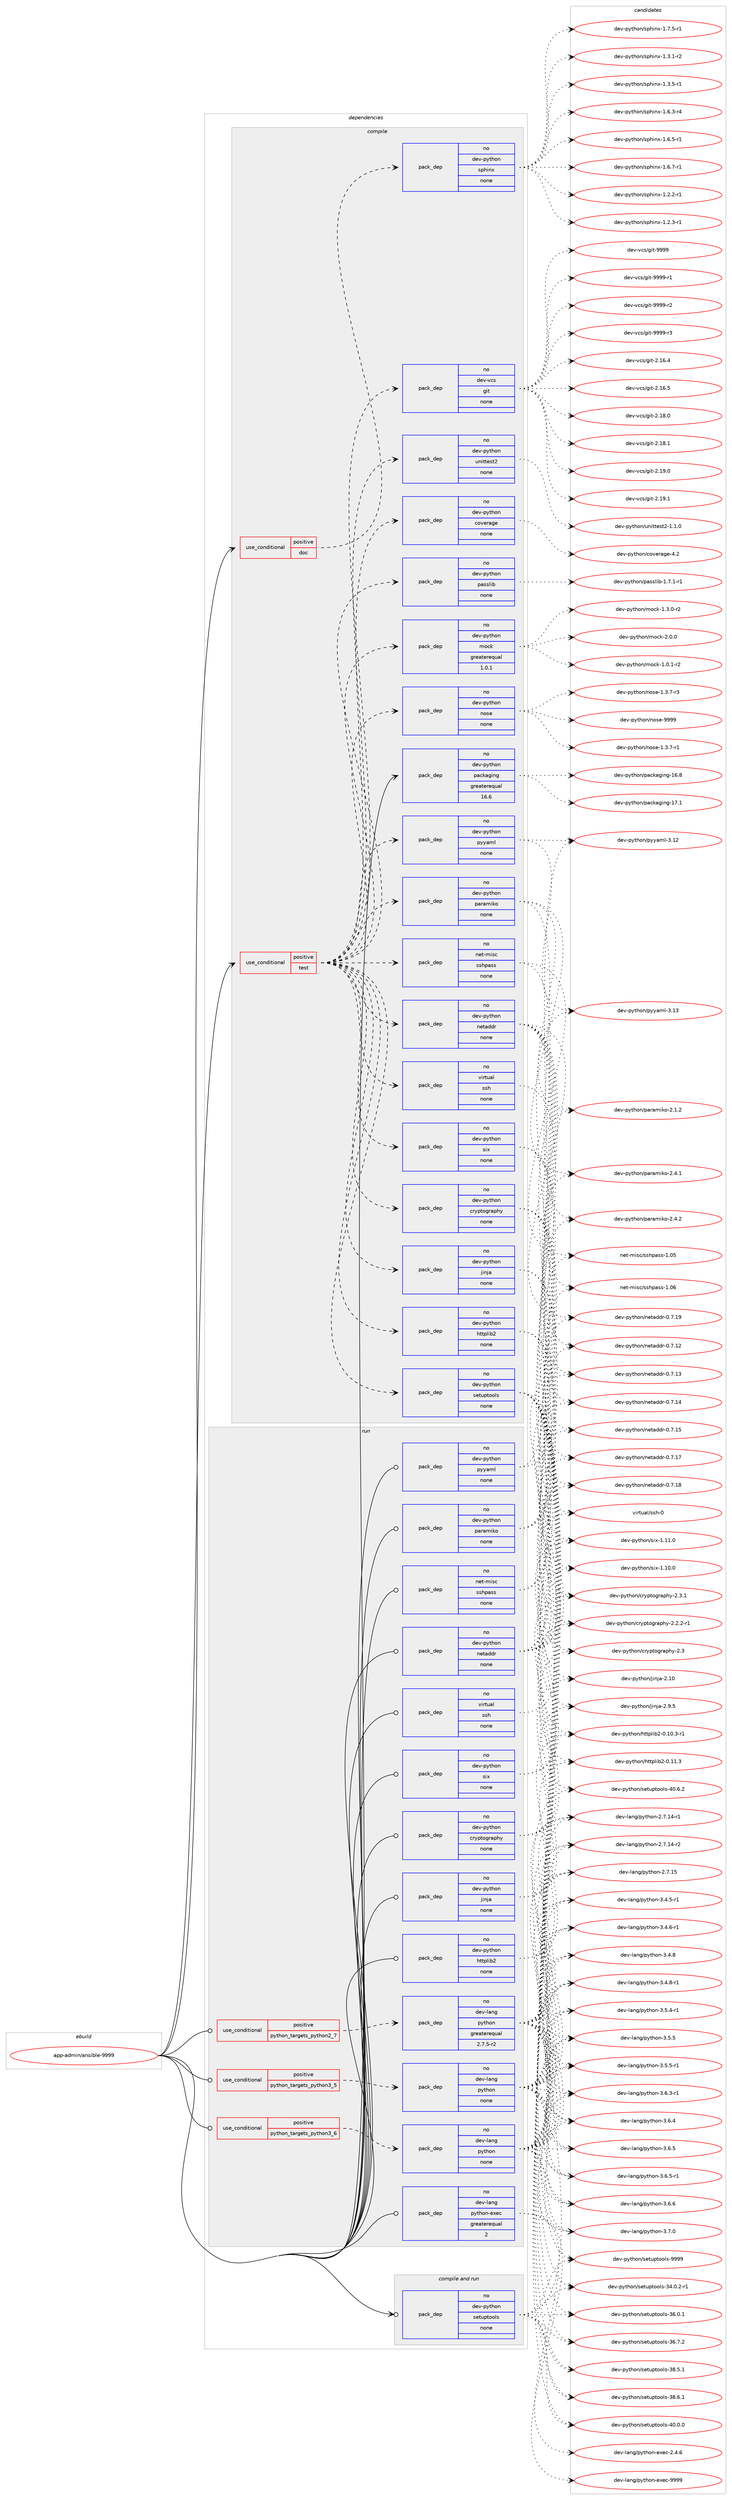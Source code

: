 digraph prolog {

# *************
# Graph options
# *************

newrank=true;
concentrate=true;
compound=true;
graph [rankdir=LR,fontname=Helvetica,fontsize=10,ranksep=1.5];#, ranksep=2.5, nodesep=0.2];
edge  [arrowhead=vee];
node  [fontname=Helvetica,fontsize=10];

# **********
# The ebuild
# **********

subgraph cluster_leftcol {
color=gray;
rank=same;
label=<<i>ebuild</i>>;
id [label="app-admin/ansible-9999", color=red, width=4, href="../app-admin/ansible-9999.svg"];
}

# ****************
# The dependencies
# ****************

subgraph cluster_midcol {
color=gray;
label=<<i>dependencies</i>>;
subgraph cluster_compile {
fillcolor="#eeeeee";
style=filled;
label=<<i>compile</i>>;
subgraph cond11 {
dependency32 [label=<<TABLE BORDER="0" CELLBORDER="1" CELLSPACING="0" CELLPADDING="4"><TR><TD ROWSPAN="3" CELLPADDING="10">use_conditional</TD></TR><TR><TD>positive</TD></TR><TR><TD>doc</TD></TR></TABLE>>, shape=none, color=red];
subgraph pack22 {
dependency33 [label=<<TABLE BORDER="0" CELLBORDER="1" CELLSPACING="0" CELLPADDING="4" WIDTH="220"><TR><TD ROWSPAN="6" CELLPADDING="30">pack_dep</TD></TR><TR><TD WIDTH="110">no</TD></TR><TR><TD>dev-python</TD></TR><TR><TD>sphinx</TD></TR><TR><TD>none</TD></TR><TR><TD></TD></TR></TABLE>>, shape=none, color=blue];
}
dependency32:e -> dependency33:w [weight=20,style="dashed",arrowhead="vee"];
}
id:e -> dependency32:w [weight=20,style="solid",arrowhead="vee"];
subgraph cond12 {
dependency34 [label=<<TABLE BORDER="0" CELLBORDER="1" CELLSPACING="0" CELLPADDING="4"><TR><TD ROWSPAN="3" CELLPADDING="10">use_conditional</TD></TR><TR><TD>positive</TD></TR><TR><TD>test</TD></TR></TABLE>>, shape=none, color=red];
subgraph pack23 {
dependency35 [label=<<TABLE BORDER="0" CELLBORDER="1" CELLSPACING="0" CELLPADDING="4" WIDTH="220"><TR><TD ROWSPAN="6" CELLPADDING="30">pack_dep</TD></TR><TR><TD WIDTH="110">no</TD></TR><TR><TD>dev-python</TD></TR><TR><TD>paramiko</TD></TR><TR><TD>none</TD></TR><TR><TD></TD></TR></TABLE>>, shape=none, color=blue];
}
dependency34:e -> dependency35:w [weight=20,style="dashed",arrowhead="vee"];
subgraph pack24 {
dependency36 [label=<<TABLE BORDER="0" CELLBORDER="1" CELLSPACING="0" CELLPADDING="4" WIDTH="220"><TR><TD ROWSPAN="6" CELLPADDING="30">pack_dep</TD></TR><TR><TD WIDTH="110">no</TD></TR><TR><TD>dev-python</TD></TR><TR><TD>jinja</TD></TR><TR><TD>none</TD></TR><TR><TD></TD></TR></TABLE>>, shape=none, color=blue];
}
dependency34:e -> dependency36:w [weight=20,style="dashed",arrowhead="vee"];
subgraph pack25 {
dependency37 [label=<<TABLE BORDER="0" CELLBORDER="1" CELLSPACING="0" CELLPADDING="4" WIDTH="220"><TR><TD ROWSPAN="6" CELLPADDING="30">pack_dep</TD></TR><TR><TD WIDTH="110">no</TD></TR><TR><TD>dev-python</TD></TR><TR><TD>pyyaml</TD></TR><TR><TD>none</TD></TR><TR><TD></TD></TR></TABLE>>, shape=none, color=blue];
}
dependency34:e -> dependency37:w [weight=20,style="dashed",arrowhead="vee"];
subgraph pack26 {
dependency38 [label=<<TABLE BORDER="0" CELLBORDER="1" CELLSPACING="0" CELLPADDING="4" WIDTH="220"><TR><TD ROWSPAN="6" CELLPADDING="30">pack_dep</TD></TR><TR><TD WIDTH="110">no</TD></TR><TR><TD>dev-python</TD></TR><TR><TD>setuptools</TD></TR><TR><TD>none</TD></TR><TR><TD></TD></TR></TABLE>>, shape=none, color=blue];
}
dependency34:e -> dependency38:w [weight=20,style="dashed",arrowhead="vee"];
subgraph pack27 {
dependency39 [label=<<TABLE BORDER="0" CELLBORDER="1" CELLSPACING="0" CELLPADDING="4" WIDTH="220"><TR><TD ROWSPAN="6" CELLPADDING="30">pack_dep</TD></TR><TR><TD WIDTH="110">no</TD></TR><TR><TD>dev-python</TD></TR><TR><TD>cryptography</TD></TR><TR><TD>none</TD></TR><TR><TD></TD></TR></TABLE>>, shape=none, color=blue];
}
dependency34:e -> dependency39:w [weight=20,style="dashed",arrowhead="vee"];
subgraph pack28 {
dependency40 [label=<<TABLE BORDER="0" CELLBORDER="1" CELLSPACING="0" CELLPADDING="4" WIDTH="220"><TR><TD ROWSPAN="6" CELLPADDING="30">pack_dep</TD></TR><TR><TD WIDTH="110">no</TD></TR><TR><TD>dev-python</TD></TR><TR><TD>httplib2</TD></TR><TR><TD>none</TD></TR><TR><TD></TD></TR></TABLE>>, shape=none, color=blue];
}
dependency34:e -> dependency40:w [weight=20,style="dashed",arrowhead="vee"];
subgraph pack29 {
dependency41 [label=<<TABLE BORDER="0" CELLBORDER="1" CELLSPACING="0" CELLPADDING="4" WIDTH="220"><TR><TD ROWSPAN="6" CELLPADDING="30">pack_dep</TD></TR><TR><TD WIDTH="110">no</TD></TR><TR><TD>dev-python</TD></TR><TR><TD>six</TD></TR><TR><TD>none</TD></TR><TR><TD></TD></TR></TABLE>>, shape=none, color=blue];
}
dependency34:e -> dependency41:w [weight=20,style="dashed",arrowhead="vee"];
subgraph pack30 {
dependency42 [label=<<TABLE BORDER="0" CELLBORDER="1" CELLSPACING="0" CELLPADDING="4" WIDTH="220"><TR><TD ROWSPAN="6" CELLPADDING="30">pack_dep</TD></TR><TR><TD WIDTH="110">no</TD></TR><TR><TD>dev-python</TD></TR><TR><TD>netaddr</TD></TR><TR><TD>none</TD></TR><TR><TD></TD></TR></TABLE>>, shape=none, color=blue];
}
dependency34:e -> dependency42:w [weight=20,style="dashed",arrowhead="vee"];
subgraph pack31 {
dependency43 [label=<<TABLE BORDER="0" CELLBORDER="1" CELLSPACING="0" CELLPADDING="4" WIDTH="220"><TR><TD ROWSPAN="6" CELLPADDING="30">pack_dep</TD></TR><TR><TD WIDTH="110">no</TD></TR><TR><TD>net-misc</TD></TR><TR><TD>sshpass</TD></TR><TR><TD>none</TD></TR><TR><TD></TD></TR></TABLE>>, shape=none, color=blue];
}
dependency34:e -> dependency43:w [weight=20,style="dashed",arrowhead="vee"];
subgraph pack32 {
dependency44 [label=<<TABLE BORDER="0" CELLBORDER="1" CELLSPACING="0" CELLPADDING="4" WIDTH="220"><TR><TD ROWSPAN="6" CELLPADDING="30">pack_dep</TD></TR><TR><TD WIDTH="110">no</TD></TR><TR><TD>virtual</TD></TR><TR><TD>ssh</TD></TR><TR><TD>none</TD></TR><TR><TD></TD></TR></TABLE>>, shape=none, color=blue];
}
dependency34:e -> dependency44:w [weight=20,style="dashed",arrowhead="vee"];
subgraph pack33 {
dependency45 [label=<<TABLE BORDER="0" CELLBORDER="1" CELLSPACING="0" CELLPADDING="4" WIDTH="220"><TR><TD ROWSPAN="6" CELLPADDING="30">pack_dep</TD></TR><TR><TD WIDTH="110">no</TD></TR><TR><TD>dev-python</TD></TR><TR><TD>nose</TD></TR><TR><TD>none</TD></TR><TR><TD></TD></TR></TABLE>>, shape=none, color=blue];
}
dependency34:e -> dependency45:w [weight=20,style="dashed",arrowhead="vee"];
subgraph pack34 {
dependency46 [label=<<TABLE BORDER="0" CELLBORDER="1" CELLSPACING="0" CELLPADDING="4" WIDTH="220"><TR><TD ROWSPAN="6" CELLPADDING="30">pack_dep</TD></TR><TR><TD WIDTH="110">no</TD></TR><TR><TD>dev-python</TD></TR><TR><TD>mock</TD></TR><TR><TD>greaterequal</TD></TR><TR><TD>1.0.1</TD></TR></TABLE>>, shape=none, color=blue];
}
dependency34:e -> dependency46:w [weight=20,style="dashed",arrowhead="vee"];
subgraph pack35 {
dependency47 [label=<<TABLE BORDER="0" CELLBORDER="1" CELLSPACING="0" CELLPADDING="4" WIDTH="220"><TR><TD ROWSPAN="6" CELLPADDING="30">pack_dep</TD></TR><TR><TD WIDTH="110">no</TD></TR><TR><TD>dev-python</TD></TR><TR><TD>passlib</TD></TR><TR><TD>none</TD></TR><TR><TD></TD></TR></TABLE>>, shape=none, color=blue];
}
dependency34:e -> dependency47:w [weight=20,style="dashed",arrowhead="vee"];
subgraph pack36 {
dependency48 [label=<<TABLE BORDER="0" CELLBORDER="1" CELLSPACING="0" CELLPADDING="4" WIDTH="220"><TR><TD ROWSPAN="6" CELLPADDING="30">pack_dep</TD></TR><TR><TD WIDTH="110">no</TD></TR><TR><TD>dev-python</TD></TR><TR><TD>coverage</TD></TR><TR><TD>none</TD></TR><TR><TD></TD></TR></TABLE>>, shape=none, color=blue];
}
dependency34:e -> dependency48:w [weight=20,style="dashed",arrowhead="vee"];
subgraph pack37 {
dependency49 [label=<<TABLE BORDER="0" CELLBORDER="1" CELLSPACING="0" CELLPADDING="4" WIDTH="220"><TR><TD ROWSPAN="6" CELLPADDING="30">pack_dep</TD></TR><TR><TD WIDTH="110">no</TD></TR><TR><TD>dev-python</TD></TR><TR><TD>unittest2</TD></TR><TR><TD>none</TD></TR><TR><TD></TD></TR></TABLE>>, shape=none, color=blue];
}
dependency34:e -> dependency49:w [weight=20,style="dashed",arrowhead="vee"];
subgraph pack38 {
dependency50 [label=<<TABLE BORDER="0" CELLBORDER="1" CELLSPACING="0" CELLPADDING="4" WIDTH="220"><TR><TD ROWSPAN="6" CELLPADDING="30">pack_dep</TD></TR><TR><TD WIDTH="110">no</TD></TR><TR><TD>dev-vcs</TD></TR><TR><TD>git</TD></TR><TR><TD>none</TD></TR><TR><TD></TD></TR></TABLE>>, shape=none, color=blue];
}
dependency34:e -> dependency50:w [weight=20,style="dashed",arrowhead="vee"];
}
id:e -> dependency34:w [weight=20,style="solid",arrowhead="vee"];
subgraph pack39 {
dependency51 [label=<<TABLE BORDER="0" CELLBORDER="1" CELLSPACING="0" CELLPADDING="4" WIDTH="220"><TR><TD ROWSPAN="6" CELLPADDING="30">pack_dep</TD></TR><TR><TD WIDTH="110">no</TD></TR><TR><TD>dev-python</TD></TR><TR><TD>packaging</TD></TR><TR><TD>greaterequal</TD></TR><TR><TD>16.6</TD></TR></TABLE>>, shape=none, color=blue];
}
id:e -> dependency51:w [weight=20,style="solid",arrowhead="vee"];
}
subgraph cluster_compileandrun {
fillcolor="#eeeeee";
style=filled;
label=<<i>compile and run</i>>;
subgraph pack40 {
dependency52 [label=<<TABLE BORDER="0" CELLBORDER="1" CELLSPACING="0" CELLPADDING="4" WIDTH="220"><TR><TD ROWSPAN="6" CELLPADDING="30">pack_dep</TD></TR><TR><TD WIDTH="110">no</TD></TR><TR><TD>dev-python</TD></TR><TR><TD>setuptools</TD></TR><TR><TD>none</TD></TR><TR><TD></TD></TR></TABLE>>, shape=none, color=blue];
}
id:e -> dependency52:w [weight=20,style="solid",arrowhead="odotvee"];
}
subgraph cluster_run {
fillcolor="#eeeeee";
style=filled;
label=<<i>run</i>>;
subgraph cond13 {
dependency53 [label=<<TABLE BORDER="0" CELLBORDER="1" CELLSPACING="0" CELLPADDING="4"><TR><TD ROWSPAN="3" CELLPADDING="10">use_conditional</TD></TR><TR><TD>positive</TD></TR><TR><TD>python_targets_python2_7</TD></TR></TABLE>>, shape=none, color=red];
subgraph pack41 {
dependency54 [label=<<TABLE BORDER="0" CELLBORDER="1" CELLSPACING="0" CELLPADDING="4" WIDTH="220"><TR><TD ROWSPAN="6" CELLPADDING="30">pack_dep</TD></TR><TR><TD WIDTH="110">no</TD></TR><TR><TD>dev-lang</TD></TR><TR><TD>python</TD></TR><TR><TD>greaterequal</TD></TR><TR><TD>2.7.5-r2</TD></TR></TABLE>>, shape=none, color=blue];
}
dependency53:e -> dependency54:w [weight=20,style="dashed",arrowhead="vee"];
}
id:e -> dependency53:w [weight=20,style="solid",arrowhead="odot"];
subgraph cond14 {
dependency55 [label=<<TABLE BORDER="0" CELLBORDER="1" CELLSPACING="0" CELLPADDING="4"><TR><TD ROWSPAN="3" CELLPADDING="10">use_conditional</TD></TR><TR><TD>positive</TD></TR><TR><TD>python_targets_python3_5</TD></TR></TABLE>>, shape=none, color=red];
subgraph pack42 {
dependency56 [label=<<TABLE BORDER="0" CELLBORDER="1" CELLSPACING="0" CELLPADDING="4" WIDTH="220"><TR><TD ROWSPAN="6" CELLPADDING="30">pack_dep</TD></TR><TR><TD WIDTH="110">no</TD></TR><TR><TD>dev-lang</TD></TR><TR><TD>python</TD></TR><TR><TD>none</TD></TR><TR><TD></TD></TR></TABLE>>, shape=none, color=blue];
}
dependency55:e -> dependency56:w [weight=20,style="dashed",arrowhead="vee"];
}
id:e -> dependency55:w [weight=20,style="solid",arrowhead="odot"];
subgraph cond15 {
dependency57 [label=<<TABLE BORDER="0" CELLBORDER="1" CELLSPACING="0" CELLPADDING="4"><TR><TD ROWSPAN="3" CELLPADDING="10">use_conditional</TD></TR><TR><TD>positive</TD></TR><TR><TD>python_targets_python3_6</TD></TR></TABLE>>, shape=none, color=red];
subgraph pack43 {
dependency58 [label=<<TABLE BORDER="0" CELLBORDER="1" CELLSPACING="0" CELLPADDING="4" WIDTH="220"><TR><TD ROWSPAN="6" CELLPADDING="30">pack_dep</TD></TR><TR><TD WIDTH="110">no</TD></TR><TR><TD>dev-lang</TD></TR><TR><TD>python</TD></TR><TR><TD>none</TD></TR><TR><TD></TD></TR></TABLE>>, shape=none, color=blue];
}
dependency57:e -> dependency58:w [weight=20,style="dashed",arrowhead="vee"];
}
id:e -> dependency57:w [weight=20,style="solid",arrowhead="odot"];
subgraph pack44 {
dependency59 [label=<<TABLE BORDER="0" CELLBORDER="1" CELLSPACING="0" CELLPADDING="4" WIDTH="220"><TR><TD ROWSPAN="6" CELLPADDING="30">pack_dep</TD></TR><TR><TD WIDTH="110">no</TD></TR><TR><TD>dev-lang</TD></TR><TR><TD>python-exec</TD></TR><TR><TD>greaterequal</TD></TR><TR><TD>2</TD></TR></TABLE>>, shape=none, color=blue];
}
id:e -> dependency59:w [weight=20,style="solid",arrowhead="odot"];
subgraph pack45 {
dependency60 [label=<<TABLE BORDER="0" CELLBORDER="1" CELLSPACING="0" CELLPADDING="4" WIDTH="220"><TR><TD ROWSPAN="6" CELLPADDING="30">pack_dep</TD></TR><TR><TD WIDTH="110">no</TD></TR><TR><TD>dev-python</TD></TR><TR><TD>cryptography</TD></TR><TR><TD>none</TD></TR><TR><TD></TD></TR></TABLE>>, shape=none, color=blue];
}
id:e -> dependency60:w [weight=20,style="solid",arrowhead="odot"];
subgraph pack46 {
dependency61 [label=<<TABLE BORDER="0" CELLBORDER="1" CELLSPACING="0" CELLPADDING="4" WIDTH="220"><TR><TD ROWSPAN="6" CELLPADDING="30">pack_dep</TD></TR><TR><TD WIDTH="110">no</TD></TR><TR><TD>dev-python</TD></TR><TR><TD>httplib2</TD></TR><TR><TD>none</TD></TR><TR><TD></TD></TR></TABLE>>, shape=none, color=blue];
}
id:e -> dependency61:w [weight=20,style="solid",arrowhead="odot"];
subgraph pack47 {
dependency62 [label=<<TABLE BORDER="0" CELLBORDER="1" CELLSPACING="0" CELLPADDING="4" WIDTH="220"><TR><TD ROWSPAN="6" CELLPADDING="30">pack_dep</TD></TR><TR><TD WIDTH="110">no</TD></TR><TR><TD>dev-python</TD></TR><TR><TD>jinja</TD></TR><TR><TD>none</TD></TR><TR><TD></TD></TR></TABLE>>, shape=none, color=blue];
}
id:e -> dependency62:w [weight=20,style="solid",arrowhead="odot"];
subgraph pack48 {
dependency63 [label=<<TABLE BORDER="0" CELLBORDER="1" CELLSPACING="0" CELLPADDING="4" WIDTH="220"><TR><TD ROWSPAN="6" CELLPADDING="30">pack_dep</TD></TR><TR><TD WIDTH="110">no</TD></TR><TR><TD>dev-python</TD></TR><TR><TD>netaddr</TD></TR><TR><TD>none</TD></TR><TR><TD></TD></TR></TABLE>>, shape=none, color=blue];
}
id:e -> dependency63:w [weight=20,style="solid",arrowhead="odot"];
subgraph pack49 {
dependency64 [label=<<TABLE BORDER="0" CELLBORDER="1" CELLSPACING="0" CELLPADDING="4" WIDTH="220"><TR><TD ROWSPAN="6" CELLPADDING="30">pack_dep</TD></TR><TR><TD WIDTH="110">no</TD></TR><TR><TD>dev-python</TD></TR><TR><TD>paramiko</TD></TR><TR><TD>none</TD></TR><TR><TD></TD></TR></TABLE>>, shape=none, color=blue];
}
id:e -> dependency64:w [weight=20,style="solid",arrowhead="odot"];
subgraph pack50 {
dependency65 [label=<<TABLE BORDER="0" CELLBORDER="1" CELLSPACING="0" CELLPADDING="4" WIDTH="220"><TR><TD ROWSPAN="6" CELLPADDING="30">pack_dep</TD></TR><TR><TD WIDTH="110">no</TD></TR><TR><TD>dev-python</TD></TR><TR><TD>pyyaml</TD></TR><TR><TD>none</TD></TR><TR><TD></TD></TR></TABLE>>, shape=none, color=blue];
}
id:e -> dependency65:w [weight=20,style="solid",arrowhead="odot"];
subgraph pack51 {
dependency66 [label=<<TABLE BORDER="0" CELLBORDER="1" CELLSPACING="0" CELLPADDING="4" WIDTH="220"><TR><TD ROWSPAN="6" CELLPADDING="30">pack_dep</TD></TR><TR><TD WIDTH="110">no</TD></TR><TR><TD>dev-python</TD></TR><TR><TD>six</TD></TR><TR><TD>none</TD></TR><TR><TD></TD></TR></TABLE>>, shape=none, color=blue];
}
id:e -> dependency66:w [weight=20,style="solid",arrowhead="odot"];
subgraph pack52 {
dependency67 [label=<<TABLE BORDER="0" CELLBORDER="1" CELLSPACING="0" CELLPADDING="4" WIDTH="220"><TR><TD ROWSPAN="6" CELLPADDING="30">pack_dep</TD></TR><TR><TD WIDTH="110">no</TD></TR><TR><TD>net-misc</TD></TR><TR><TD>sshpass</TD></TR><TR><TD>none</TD></TR><TR><TD></TD></TR></TABLE>>, shape=none, color=blue];
}
id:e -> dependency67:w [weight=20,style="solid",arrowhead="odot"];
subgraph pack53 {
dependency68 [label=<<TABLE BORDER="0" CELLBORDER="1" CELLSPACING="0" CELLPADDING="4" WIDTH="220"><TR><TD ROWSPAN="6" CELLPADDING="30">pack_dep</TD></TR><TR><TD WIDTH="110">no</TD></TR><TR><TD>virtual</TD></TR><TR><TD>ssh</TD></TR><TR><TD>none</TD></TR><TR><TD></TD></TR></TABLE>>, shape=none, color=blue];
}
id:e -> dependency68:w [weight=20,style="solid",arrowhead="odot"];
}
}

# **************
# The candidates
# **************

subgraph cluster_choices {
rank=same;
color=gray;
label=<<i>candidates</i>>;

subgraph choice22 {
color=black;
nodesep=1;
choice10010111845112121116104111110471151121041051101204549465146494511450 [label="dev-python/sphinx-1.3.1-r2", color=red, width=4,href="../dev-python/sphinx-1.3.1-r2.svg"];
choice10010111845112121116104111110471151121041051101204549465146534511449 [label="dev-python/sphinx-1.3.5-r1", color=red, width=4,href="../dev-python/sphinx-1.3.5-r1.svg"];
choice10010111845112121116104111110471151121041051101204549465446514511452 [label="dev-python/sphinx-1.6.3-r4", color=red, width=4,href="../dev-python/sphinx-1.6.3-r4.svg"];
choice10010111845112121116104111110471151121041051101204549465446534511449 [label="dev-python/sphinx-1.6.5-r1", color=red, width=4,href="../dev-python/sphinx-1.6.5-r1.svg"];
choice10010111845112121116104111110471151121041051101204549465446554511449 [label="dev-python/sphinx-1.6.7-r1", color=red, width=4,href="../dev-python/sphinx-1.6.7-r1.svg"];
choice10010111845112121116104111110471151121041051101204549465046504511449 [label="dev-python/sphinx-1.2.2-r1", color=red, width=4,href="../dev-python/sphinx-1.2.2-r1.svg"];
choice10010111845112121116104111110471151121041051101204549465046514511449 [label="dev-python/sphinx-1.2.3-r1", color=red, width=4,href="../dev-python/sphinx-1.2.3-r1.svg"];
choice10010111845112121116104111110471151121041051101204549465546534511449 [label="dev-python/sphinx-1.7.5-r1", color=red, width=4,href="../dev-python/sphinx-1.7.5-r1.svg"];
dependency33:e -> choice10010111845112121116104111110471151121041051101204549465146494511450:w [style=dotted,weight="100"];
dependency33:e -> choice10010111845112121116104111110471151121041051101204549465146534511449:w [style=dotted,weight="100"];
dependency33:e -> choice10010111845112121116104111110471151121041051101204549465446514511452:w [style=dotted,weight="100"];
dependency33:e -> choice10010111845112121116104111110471151121041051101204549465446534511449:w [style=dotted,weight="100"];
dependency33:e -> choice10010111845112121116104111110471151121041051101204549465446554511449:w [style=dotted,weight="100"];
dependency33:e -> choice10010111845112121116104111110471151121041051101204549465046504511449:w [style=dotted,weight="100"];
dependency33:e -> choice10010111845112121116104111110471151121041051101204549465046514511449:w [style=dotted,weight="100"];
dependency33:e -> choice10010111845112121116104111110471151121041051101204549465546534511449:w [style=dotted,weight="100"];
}
subgraph choice23 {
color=black;
nodesep=1;
choice10010111845112121116104111110471129711497109105107111455046494650 [label="dev-python/paramiko-2.1.2", color=red, width=4,href="../dev-python/paramiko-2.1.2.svg"];
choice10010111845112121116104111110471129711497109105107111455046524649 [label="dev-python/paramiko-2.4.1", color=red, width=4,href="../dev-python/paramiko-2.4.1.svg"];
choice10010111845112121116104111110471129711497109105107111455046524650 [label="dev-python/paramiko-2.4.2", color=red, width=4,href="../dev-python/paramiko-2.4.2.svg"];
dependency35:e -> choice10010111845112121116104111110471129711497109105107111455046494650:w [style=dotted,weight="100"];
dependency35:e -> choice10010111845112121116104111110471129711497109105107111455046524649:w [style=dotted,weight="100"];
dependency35:e -> choice10010111845112121116104111110471129711497109105107111455046524650:w [style=dotted,weight="100"];
}
subgraph choice24 {
color=black;
nodesep=1;
choice1001011184511212111610411111047106105110106974550464948 [label="dev-python/jinja-2.10", color=red, width=4,href="../dev-python/jinja-2.10.svg"];
choice100101118451121211161041111104710610511010697455046574653 [label="dev-python/jinja-2.9.5", color=red, width=4,href="../dev-python/jinja-2.9.5.svg"];
dependency36:e -> choice1001011184511212111610411111047106105110106974550464948:w [style=dotted,weight="100"];
dependency36:e -> choice100101118451121211161041111104710610511010697455046574653:w [style=dotted,weight="100"];
}
subgraph choice25 {
color=black;
nodesep=1;
choice1001011184511212111610411111047112121121971091084551464950 [label="dev-python/pyyaml-3.12", color=red, width=4,href="../dev-python/pyyaml-3.12.svg"];
choice1001011184511212111610411111047112121121971091084551464951 [label="dev-python/pyyaml-3.13", color=red, width=4,href="../dev-python/pyyaml-3.13.svg"];
dependency37:e -> choice1001011184511212111610411111047112121121971091084551464950:w [style=dotted,weight="100"];
dependency37:e -> choice1001011184511212111610411111047112121121971091084551464951:w [style=dotted,weight="100"];
}
subgraph choice26 {
color=black;
nodesep=1;
choice1001011184511212111610411111047115101116117112116111111108115455152464846504511449 [label="dev-python/setuptools-34.0.2-r1", color=red, width=4,href="../dev-python/setuptools-34.0.2-r1.svg"];
choice100101118451121211161041111104711510111611711211611111110811545515446484649 [label="dev-python/setuptools-36.0.1", color=red, width=4,href="../dev-python/setuptools-36.0.1.svg"];
choice100101118451121211161041111104711510111611711211611111110811545515446554650 [label="dev-python/setuptools-36.7.2", color=red, width=4,href="../dev-python/setuptools-36.7.2.svg"];
choice100101118451121211161041111104711510111611711211611111110811545515646534649 [label="dev-python/setuptools-38.5.1", color=red, width=4,href="../dev-python/setuptools-38.5.1.svg"];
choice100101118451121211161041111104711510111611711211611111110811545515646544649 [label="dev-python/setuptools-38.6.1", color=red, width=4,href="../dev-python/setuptools-38.6.1.svg"];
choice100101118451121211161041111104711510111611711211611111110811545524846484648 [label="dev-python/setuptools-40.0.0", color=red, width=4,href="../dev-python/setuptools-40.0.0.svg"];
choice100101118451121211161041111104711510111611711211611111110811545524846544650 [label="dev-python/setuptools-40.6.2", color=red, width=4,href="../dev-python/setuptools-40.6.2.svg"];
choice10010111845112121116104111110471151011161171121161111111081154557575757 [label="dev-python/setuptools-9999", color=red, width=4,href="../dev-python/setuptools-9999.svg"];
dependency38:e -> choice1001011184511212111610411111047115101116117112116111111108115455152464846504511449:w [style=dotted,weight="100"];
dependency38:e -> choice100101118451121211161041111104711510111611711211611111110811545515446484649:w [style=dotted,weight="100"];
dependency38:e -> choice100101118451121211161041111104711510111611711211611111110811545515446554650:w [style=dotted,weight="100"];
dependency38:e -> choice100101118451121211161041111104711510111611711211611111110811545515646534649:w [style=dotted,weight="100"];
dependency38:e -> choice100101118451121211161041111104711510111611711211611111110811545515646544649:w [style=dotted,weight="100"];
dependency38:e -> choice100101118451121211161041111104711510111611711211611111110811545524846484648:w [style=dotted,weight="100"];
dependency38:e -> choice100101118451121211161041111104711510111611711211611111110811545524846544650:w [style=dotted,weight="100"];
dependency38:e -> choice10010111845112121116104111110471151011161171121161111111081154557575757:w [style=dotted,weight="100"];
}
subgraph choice27 {
color=black;
nodesep=1;
choice100101118451121211161041111104799114121112116111103114971121041214550465046504511449 [label="dev-python/cryptography-2.2.2-r1", color=red, width=4,href="../dev-python/cryptography-2.2.2-r1.svg"];
choice1001011184511212111610411111047991141211121161111031149711210412145504651 [label="dev-python/cryptography-2.3", color=red, width=4,href="../dev-python/cryptography-2.3.svg"];
choice10010111845112121116104111110479911412111211611110311497112104121455046514649 [label="dev-python/cryptography-2.3.1", color=red, width=4,href="../dev-python/cryptography-2.3.1.svg"];
dependency39:e -> choice100101118451121211161041111104799114121112116111103114971121041214550465046504511449:w [style=dotted,weight="100"];
dependency39:e -> choice1001011184511212111610411111047991141211121161111031149711210412145504651:w [style=dotted,weight="100"];
dependency39:e -> choice10010111845112121116104111110479911412111211611110311497112104121455046514649:w [style=dotted,weight="100"];
}
subgraph choice28 {
color=black;
nodesep=1;
choice10010111845112121116104111110471041161161121081059850454846494846514511449 [label="dev-python/httplib2-0.10.3-r1", color=red, width=4,href="../dev-python/httplib2-0.10.3-r1.svg"];
choice1001011184511212111610411111047104116116112108105985045484649494651 [label="dev-python/httplib2-0.11.3", color=red, width=4,href="../dev-python/httplib2-0.11.3.svg"];
dependency40:e -> choice10010111845112121116104111110471041161161121081059850454846494846514511449:w [style=dotted,weight="100"];
dependency40:e -> choice1001011184511212111610411111047104116116112108105985045484649494651:w [style=dotted,weight="100"];
}
subgraph choice29 {
color=black;
nodesep=1;
choice100101118451121211161041111104711510512045494649484648 [label="dev-python/six-1.10.0", color=red, width=4,href="../dev-python/six-1.10.0.svg"];
choice100101118451121211161041111104711510512045494649494648 [label="dev-python/six-1.11.0", color=red, width=4,href="../dev-python/six-1.11.0.svg"];
dependency41:e -> choice100101118451121211161041111104711510512045494649484648:w [style=dotted,weight="100"];
dependency41:e -> choice100101118451121211161041111104711510512045494649494648:w [style=dotted,weight="100"];
}
subgraph choice30 {
color=black;
nodesep=1;
choice10010111845112121116104111110471101011169710010011445484655464950 [label="dev-python/netaddr-0.7.12", color=red, width=4,href="../dev-python/netaddr-0.7.12.svg"];
choice10010111845112121116104111110471101011169710010011445484655464951 [label="dev-python/netaddr-0.7.13", color=red, width=4,href="../dev-python/netaddr-0.7.13.svg"];
choice10010111845112121116104111110471101011169710010011445484655464952 [label="dev-python/netaddr-0.7.14", color=red, width=4,href="../dev-python/netaddr-0.7.14.svg"];
choice10010111845112121116104111110471101011169710010011445484655464953 [label="dev-python/netaddr-0.7.15", color=red, width=4,href="../dev-python/netaddr-0.7.15.svg"];
choice10010111845112121116104111110471101011169710010011445484655464955 [label="dev-python/netaddr-0.7.17", color=red, width=4,href="../dev-python/netaddr-0.7.17.svg"];
choice10010111845112121116104111110471101011169710010011445484655464956 [label="dev-python/netaddr-0.7.18", color=red, width=4,href="../dev-python/netaddr-0.7.18.svg"];
choice10010111845112121116104111110471101011169710010011445484655464957 [label="dev-python/netaddr-0.7.19", color=red, width=4,href="../dev-python/netaddr-0.7.19.svg"];
dependency42:e -> choice10010111845112121116104111110471101011169710010011445484655464950:w [style=dotted,weight="100"];
dependency42:e -> choice10010111845112121116104111110471101011169710010011445484655464951:w [style=dotted,weight="100"];
dependency42:e -> choice10010111845112121116104111110471101011169710010011445484655464952:w [style=dotted,weight="100"];
dependency42:e -> choice10010111845112121116104111110471101011169710010011445484655464953:w [style=dotted,weight="100"];
dependency42:e -> choice10010111845112121116104111110471101011169710010011445484655464955:w [style=dotted,weight="100"];
dependency42:e -> choice10010111845112121116104111110471101011169710010011445484655464956:w [style=dotted,weight="100"];
dependency42:e -> choice10010111845112121116104111110471101011169710010011445484655464957:w [style=dotted,weight="100"];
}
subgraph choice31 {
color=black;
nodesep=1;
choice110101116451091051159947115115104112971151154549464853 [label="net-misc/sshpass-1.05", color=red, width=4,href="../net-misc/sshpass-1.05.svg"];
choice110101116451091051159947115115104112971151154549464854 [label="net-misc/sshpass-1.06", color=red, width=4,href="../net-misc/sshpass-1.06.svg"];
dependency43:e -> choice110101116451091051159947115115104112971151154549464853:w [style=dotted,weight="100"];
dependency43:e -> choice110101116451091051159947115115104112971151154549464854:w [style=dotted,weight="100"];
}
subgraph choice32 {
color=black;
nodesep=1;
choice11810511411611797108471151151044548 [label="virtual/ssh-0", color=red, width=4,href="../virtual/ssh-0.svg"];
dependency44:e -> choice11810511411611797108471151151044548:w [style=dotted,weight="100"];
}
subgraph choice33 {
color=black;
nodesep=1;
choice10010111845112121116104111110471101111151014549465146554511449 [label="dev-python/nose-1.3.7-r1", color=red, width=4,href="../dev-python/nose-1.3.7-r1.svg"];
choice10010111845112121116104111110471101111151014549465146554511451 [label="dev-python/nose-1.3.7-r3", color=red, width=4,href="../dev-python/nose-1.3.7-r3.svg"];
choice10010111845112121116104111110471101111151014557575757 [label="dev-python/nose-9999", color=red, width=4,href="../dev-python/nose-9999.svg"];
dependency45:e -> choice10010111845112121116104111110471101111151014549465146554511449:w [style=dotted,weight="100"];
dependency45:e -> choice10010111845112121116104111110471101111151014549465146554511451:w [style=dotted,weight="100"];
dependency45:e -> choice10010111845112121116104111110471101111151014557575757:w [style=dotted,weight="100"];
}
subgraph choice34 {
color=black;
nodesep=1;
choice1001011184511212111610411111047109111991074549464846494511450 [label="dev-python/mock-1.0.1-r2", color=red, width=4,href="../dev-python/mock-1.0.1-r2.svg"];
choice1001011184511212111610411111047109111991074549465146484511450 [label="dev-python/mock-1.3.0-r2", color=red, width=4,href="../dev-python/mock-1.3.0-r2.svg"];
choice100101118451121211161041111104710911199107455046484648 [label="dev-python/mock-2.0.0", color=red, width=4,href="../dev-python/mock-2.0.0.svg"];
dependency46:e -> choice1001011184511212111610411111047109111991074549464846494511450:w [style=dotted,weight="100"];
dependency46:e -> choice1001011184511212111610411111047109111991074549465146484511450:w [style=dotted,weight="100"];
dependency46:e -> choice100101118451121211161041111104710911199107455046484648:w [style=dotted,weight="100"];
}
subgraph choice35 {
color=black;
nodesep=1;
choice100101118451121211161041111104711297115115108105984549465546494511449 [label="dev-python/passlib-1.7.1-r1", color=red, width=4,href="../dev-python/passlib-1.7.1-r1.svg"];
dependency47:e -> choice100101118451121211161041111104711297115115108105984549465546494511449:w [style=dotted,weight="100"];
}
subgraph choice36 {
color=black;
nodesep=1;
choice1001011184511212111610411111047991111181011149710310145524650 [label="dev-python/coverage-4.2", color=red, width=4,href="../dev-python/coverage-4.2.svg"];
dependency48:e -> choice1001011184511212111610411111047991111181011149710310145524650:w [style=dotted,weight="100"];
}
subgraph choice37 {
color=black;
nodesep=1;
choice100101118451121211161041111104711711010511611610111511650454946494648 [label="dev-python/unittest2-1.1.0", color=red, width=4,href="../dev-python/unittest2-1.1.0.svg"];
dependency49:e -> choice100101118451121211161041111104711711010511611610111511650454946494648:w [style=dotted,weight="100"];
}
subgraph choice38 {
color=black;
nodesep=1;
choice10010111845118991154710310511645504649544652 [label="dev-vcs/git-2.16.4", color=red, width=4,href="../dev-vcs/git-2.16.4.svg"];
choice10010111845118991154710310511645504649544653 [label="dev-vcs/git-2.16.5", color=red, width=4,href="../dev-vcs/git-2.16.5.svg"];
choice10010111845118991154710310511645504649564648 [label="dev-vcs/git-2.18.0", color=red, width=4,href="../dev-vcs/git-2.18.0.svg"];
choice10010111845118991154710310511645504649564649 [label="dev-vcs/git-2.18.1", color=red, width=4,href="../dev-vcs/git-2.18.1.svg"];
choice10010111845118991154710310511645504649574648 [label="dev-vcs/git-2.19.0", color=red, width=4,href="../dev-vcs/git-2.19.0.svg"];
choice10010111845118991154710310511645504649574649 [label="dev-vcs/git-2.19.1", color=red, width=4,href="../dev-vcs/git-2.19.1.svg"];
choice1001011184511899115471031051164557575757 [label="dev-vcs/git-9999", color=red, width=4,href="../dev-vcs/git-9999.svg"];
choice10010111845118991154710310511645575757574511449 [label="dev-vcs/git-9999-r1", color=red, width=4,href="../dev-vcs/git-9999-r1.svg"];
choice10010111845118991154710310511645575757574511450 [label="dev-vcs/git-9999-r2", color=red, width=4,href="../dev-vcs/git-9999-r2.svg"];
choice10010111845118991154710310511645575757574511451 [label="dev-vcs/git-9999-r3", color=red, width=4,href="../dev-vcs/git-9999-r3.svg"];
dependency50:e -> choice10010111845118991154710310511645504649544652:w [style=dotted,weight="100"];
dependency50:e -> choice10010111845118991154710310511645504649544653:w [style=dotted,weight="100"];
dependency50:e -> choice10010111845118991154710310511645504649564648:w [style=dotted,weight="100"];
dependency50:e -> choice10010111845118991154710310511645504649564649:w [style=dotted,weight="100"];
dependency50:e -> choice10010111845118991154710310511645504649574648:w [style=dotted,weight="100"];
dependency50:e -> choice10010111845118991154710310511645504649574649:w [style=dotted,weight="100"];
dependency50:e -> choice1001011184511899115471031051164557575757:w [style=dotted,weight="100"];
dependency50:e -> choice10010111845118991154710310511645575757574511449:w [style=dotted,weight="100"];
dependency50:e -> choice10010111845118991154710310511645575757574511450:w [style=dotted,weight="100"];
dependency50:e -> choice10010111845118991154710310511645575757574511451:w [style=dotted,weight="100"];
}
subgraph choice39 {
color=black;
nodesep=1;
choice10010111845112121116104111110471129799107971031051101034549544656 [label="dev-python/packaging-16.8", color=red, width=4,href="../dev-python/packaging-16.8.svg"];
choice10010111845112121116104111110471129799107971031051101034549554649 [label="dev-python/packaging-17.1", color=red, width=4,href="../dev-python/packaging-17.1.svg"];
dependency51:e -> choice10010111845112121116104111110471129799107971031051101034549544656:w [style=dotted,weight="100"];
dependency51:e -> choice10010111845112121116104111110471129799107971031051101034549554649:w [style=dotted,weight="100"];
}
subgraph choice40 {
color=black;
nodesep=1;
choice1001011184511212111610411111047115101116117112116111111108115455152464846504511449 [label="dev-python/setuptools-34.0.2-r1", color=red, width=4,href="../dev-python/setuptools-34.0.2-r1.svg"];
choice100101118451121211161041111104711510111611711211611111110811545515446484649 [label="dev-python/setuptools-36.0.1", color=red, width=4,href="../dev-python/setuptools-36.0.1.svg"];
choice100101118451121211161041111104711510111611711211611111110811545515446554650 [label="dev-python/setuptools-36.7.2", color=red, width=4,href="../dev-python/setuptools-36.7.2.svg"];
choice100101118451121211161041111104711510111611711211611111110811545515646534649 [label="dev-python/setuptools-38.5.1", color=red, width=4,href="../dev-python/setuptools-38.5.1.svg"];
choice100101118451121211161041111104711510111611711211611111110811545515646544649 [label="dev-python/setuptools-38.6.1", color=red, width=4,href="../dev-python/setuptools-38.6.1.svg"];
choice100101118451121211161041111104711510111611711211611111110811545524846484648 [label="dev-python/setuptools-40.0.0", color=red, width=4,href="../dev-python/setuptools-40.0.0.svg"];
choice100101118451121211161041111104711510111611711211611111110811545524846544650 [label="dev-python/setuptools-40.6.2", color=red, width=4,href="../dev-python/setuptools-40.6.2.svg"];
choice10010111845112121116104111110471151011161171121161111111081154557575757 [label="dev-python/setuptools-9999", color=red, width=4,href="../dev-python/setuptools-9999.svg"];
dependency52:e -> choice1001011184511212111610411111047115101116117112116111111108115455152464846504511449:w [style=dotted,weight="100"];
dependency52:e -> choice100101118451121211161041111104711510111611711211611111110811545515446484649:w [style=dotted,weight="100"];
dependency52:e -> choice100101118451121211161041111104711510111611711211611111110811545515446554650:w [style=dotted,weight="100"];
dependency52:e -> choice100101118451121211161041111104711510111611711211611111110811545515646534649:w [style=dotted,weight="100"];
dependency52:e -> choice100101118451121211161041111104711510111611711211611111110811545515646544649:w [style=dotted,weight="100"];
dependency52:e -> choice100101118451121211161041111104711510111611711211611111110811545524846484648:w [style=dotted,weight="100"];
dependency52:e -> choice100101118451121211161041111104711510111611711211611111110811545524846544650:w [style=dotted,weight="100"];
dependency52:e -> choice10010111845112121116104111110471151011161171121161111111081154557575757:w [style=dotted,weight="100"];
}
subgraph choice41 {
color=black;
nodesep=1;
choice100101118451089711010347112121116104111110455046554649524511449 [label="dev-lang/python-2.7.14-r1", color=red, width=4,href="../dev-lang/python-2.7.14-r1.svg"];
choice100101118451089711010347112121116104111110455046554649524511450 [label="dev-lang/python-2.7.14-r2", color=red, width=4,href="../dev-lang/python-2.7.14-r2.svg"];
choice10010111845108971101034711212111610411111045504655464953 [label="dev-lang/python-2.7.15", color=red, width=4,href="../dev-lang/python-2.7.15.svg"];
choice1001011184510897110103471121211161041111104551465246534511449 [label="dev-lang/python-3.4.5-r1", color=red, width=4,href="../dev-lang/python-3.4.5-r1.svg"];
choice1001011184510897110103471121211161041111104551465246544511449 [label="dev-lang/python-3.4.6-r1", color=red, width=4,href="../dev-lang/python-3.4.6-r1.svg"];
choice100101118451089711010347112121116104111110455146524656 [label="dev-lang/python-3.4.8", color=red, width=4,href="../dev-lang/python-3.4.8.svg"];
choice1001011184510897110103471121211161041111104551465246564511449 [label="dev-lang/python-3.4.8-r1", color=red, width=4,href="../dev-lang/python-3.4.8-r1.svg"];
choice1001011184510897110103471121211161041111104551465346524511449 [label="dev-lang/python-3.5.4-r1", color=red, width=4,href="../dev-lang/python-3.5.4-r1.svg"];
choice100101118451089711010347112121116104111110455146534653 [label="dev-lang/python-3.5.5", color=red, width=4,href="../dev-lang/python-3.5.5.svg"];
choice1001011184510897110103471121211161041111104551465346534511449 [label="dev-lang/python-3.5.5-r1", color=red, width=4,href="../dev-lang/python-3.5.5-r1.svg"];
choice1001011184510897110103471121211161041111104551465446514511449 [label="dev-lang/python-3.6.3-r1", color=red, width=4,href="../dev-lang/python-3.6.3-r1.svg"];
choice100101118451089711010347112121116104111110455146544652 [label="dev-lang/python-3.6.4", color=red, width=4,href="../dev-lang/python-3.6.4.svg"];
choice100101118451089711010347112121116104111110455146544653 [label="dev-lang/python-3.6.5", color=red, width=4,href="../dev-lang/python-3.6.5.svg"];
choice1001011184510897110103471121211161041111104551465446534511449 [label="dev-lang/python-3.6.5-r1", color=red, width=4,href="../dev-lang/python-3.6.5-r1.svg"];
choice100101118451089711010347112121116104111110455146544654 [label="dev-lang/python-3.6.6", color=red, width=4,href="../dev-lang/python-3.6.6.svg"];
choice100101118451089711010347112121116104111110455146554648 [label="dev-lang/python-3.7.0", color=red, width=4,href="../dev-lang/python-3.7.0.svg"];
dependency54:e -> choice100101118451089711010347112121116104111110455046554649524511449:w [style=dotted,weight="100"];
dependency54:e -> choice100101118451089711010347112121116104111110455046554649524511450:w [style=dotted,weight="100"];
dependency54:e -> choice10010111845108971101034711212111610411111045504655464953:w [style=dotted,weight="100"];
dependency54:e -> choice1001011184510897110103471121211161041111104551465246534511449:w [style=dotted,weight="100"];
dependency54:e -> choice1001011184510897110103471121211161041111104551465246544511449:w [style=dotted,weight="100"];
dependency54:e -> choice100101118451089711010347112121116104111110455146524656:w [style=dotted,weight="100"];
dependency54:e -> choice1001011184510897110103471121211161041111104551465246564511449:w [style=dotted,weight="100"];
dependency54:e -> choice1001011184510897110103471121211161041111104551465346524511449:w [style=dotted,weight="100"];
dependency54:e -> choice100101118451089711010347112121116104111110455146534653:w [style=dotted,weight="100"];
dependency54:e -> choice1001011184510897110103471121211161041111104551465346534511449:w [style=dotted,weight="100"];
dependency54:e -> choice1001011184510897110103471121211161041111104551465446514511449:w [style=dotted,weight="100"];
dependency54:e -> choice100101118451089711010347112121116104111110455146544652:w [style=dotted,weight="100"];
dependency54:e -> choice100101118451089711010347112121116104111110455146544653:w [style=dotted,weight="100"];
dependency54:e -> choice1001011184510897110103471121211161041111104551465446534511449:w [style=dotted,weight="100"];
dependency54:e -> choice100101118451089711010347112121116104111110455146544654:w [style=dotted,weight="100"];
dependency54:e -> choice100101118451089711010347112121116104111110455146554648:w [style=dotted,weight="100"];
}
subgraph choice42 {
color=black;
nodesep=1;
choice100101118451089711010347112121116104111110455046554649524511449 [label="dev-lang/python-2.7.14-r1", color=red, width=4,href="../dev-lang/python-2.7.14-r1.svg"];
choice100101118451089711010347112121116104111110455046554649524511450 [label="dev-lang/python-2.7.14-r2", color=red, width=4,href="../dev-lang/python-2.7.14-r2.svg"];
choice10010111845108971101034711212111610411111045504655464953 [label="dev-lang/python-2.7.15", color=red, width=4,href="../dev-lang/python-2.7.15.svg"];
choice1001011184510897110103471121211161041111104551465246534511449 [label="dev-lang/python-3.4.5-r1", color=red, width=4,href="../dev-lang/python-3.4.5-r1.svg"];
choice1001011184510897110103471121211161041111104551465246544511449 [label="dev-lang/python-3.4.6-r1", color=red, width=4,href="../dev-lang/python-3.4.6-r1.svg"];
choice100101118451089711010347112121116104111110455146524656 [label="dev-lang/python-3.4.8", color=red, width=4,href="../dev-lang/python-3.4.8.svg"];
choice1001011184510897110103471121211161041111104551465246564511449 [label="dev-lang/python-3.4.8-r1", color=red, width=4,href="../dev-lang/python-3.4.8-r1.svg"];
choice1001011184510897110103471121211161041111104551465346524511449 [label="dev-lang/python-3.5.4-r1", color=red, width=4,href="../dev-lang/python-3.5.4-r1.svg"];
choice100101118451089711010347112121116104111110455146534653 [label="dev-lang/python-3.5.5", color=red, width=4,href="../dev-lang/python-3.5.5.svg"];
choice1001011184510897110103471121211161041111104551465346534511449 [label="dev-lang/python-3.5.5-r1", color=red, width=4,href="../dev-lang/python-3.5.5-r1.svg"];
choice1001011184510897110103471121211161041111104551465446514511449 [label="dev-lang/python-3.6.3-r1", color=red, width=4,href="../dev-lang/python-3.6.3-r1.svg"];
choice100101118451089711010347112121116104111110455146544652 [label="dev-lang/python-3.6.4", color=red, width=4,href="../dev-lang/python-3.6.4.svg"];
choice100101118451089711010347112121116104111110455146544653 [label="dev-lang/python-3.6.5", color=red, width=4,href="../dev-lang/python-3.6.5.svg"];
choice1001011184510897110103471121211161041111104551465446534511449 [label="dev-lang/python-3.6.5-r1", color=red, width=4,href="../dev-lang/python-3.6.5-r1.svg"];
choice100101118451089711010347112121116104111110455146544654 [label="dev-lang/python-3.6.6", color=red, width=4,href="../dev-lang/python-3.6.6.svg"];
choice100101118451089711010347112121116104111110455146554648 [label="dev-lang/python-3.7.0", color=red, width=4,href="../dev-lang/python-3.7.0.svg"];
dependency56:e -> choice100101118451089711010347112121116104111110455046554649524511449:w [style=dotted,weight="100"];
dependency56:e -> choice100101118451089711010347112121116104111110455046554649524511450:w [style=dotted,weight="100"];
dependency56:e -> choice10010111845108971101034711212111610411111045504655464953:w [style=dotted,weight="100"];
dependency56:e -> choice1001011184510897110103471121211161041111104551465246534511449:w [style=dotted,weight="100"];
dependency56:e -> choice1001011184510897110103471121211161041111104551465246544511449:w [style=dotted,weight="100"];
dependency56:e -> choice100101118451089711010347112121116104111110455146524656:w [style=dotted,weight="100"];
dependency56:e -> choice1001011184510897110103471121211161041111104551465246564511449:w [style=dotted,weight="100"];
dependency56:e -> choice1001011184510897110103471121211161041111104551465346524511449:w [style=dotted,weight="100"];
dependency56:e -> choice100101118451089711010347112121116104111110455146534653:w [style=dotted,weight="100"];
dependency56:e -> choice1001011184510897110103471121211161041111104551465346534511449:w [style=dotted,weight="100"];
dependency56:e -> choice1001011184510897110103471121211161041111104551465446514511449:w [style=dotted,weight="100"];
dependency56:e -> choice100101118451089711010347112121116104111110455146544652:w [style=dotted,weight="100"];
dependency56:e -> choice100101118451089711010347112121116104111110455146544653:w [style=dotted,weight="100"];
dependency56:e -> choice1001011184510897110103471121211161041111104551465446534511449:w [style=dotted,weight="100"];
dependency56:e -> choice100101118451089711010347112121116104111110455146544654:w [style=dotted,weight="100"];
dependency56:e -> choice100101118451089711010347112121116104111110455146554648:w [style=dotted,weight="100"];
}
subgraph choice43 {
color=black;
nodesep=1;
choice100101118451089711010347112121116104111110455046554649524511449 [label="dev-lang/python-2.7.14-r1", color=red, width=4,href="../dev-lang/python-2.7.14-r1.svg"];
choice100101118451089711010347112121116104111110455046554649524511450 [label="dev-lang/python-2.7.14-r2", color=red, width=4,href="../dev-lang/python-2.7.14-r2.svg"];
choice10010111845108971101034711212111610411111045504655464953 [label="dev-lang/python-2.7.15", color=red, width=4,href="../dev-lang/python-2.7.15.svg"];
choice1001011184510897110103471121211161041111104551465246534511449 [label="dev-lang/python-3.4.5-r1", color=red, width=4,href="../dev-lang/python-3.4.5-r1.svg"];
choice1001011184510897110103471121211161041111104551465246544511449 [label="dev-lang/python-3.4.6-r1", color=red, width=4,href="../dev-lang/python-3.4.6-r1.svg"];
choice100101118451089711010347112121116104111110455146524656 [label="dev-lang/python-3.4.8", color=red, width=4,href="../dev-lang/python-3.4.8.svg"];
choice1001011184510897110103471121211161041111104551465246564511449 [label="dev-lang/python-3.4.8-r1", color=red, width=4,href="../dev-lang/python-3.4.8-r1.svg"];
choice1001011184510897110103471121211161041111104551465346524511449 [label="dev-lang/python-3.5.4-r1", color=red, width=4,href="../dev-lang/python-3.5.4-r1.svg"];
choice100101118451089711010347112121116104111110455146534653 [label="dev-lang/python-3.5.5", color=red, width=4,href="../dev-lang/python-3.5.5.svg"];
choice1001011184510897110103471121211161041111104551465346534511449 [label="dev-lang/python-3.5.5-r1", color=red, width=4,href="../dev-lang/python-3.5.5-r1.svg"];
choice1001011184510897110103471121211161041111104551465446514511449 [label="dev-lang/python-3.6.3-r1", color=red, width=4,href="../dev-lang/python-3.6.3-r1.svg"];
choice100101118451089711010347112121116104111110455146544652 [label="dev-lang/python-3.6.4", color=red, width=4,href="../dev-lang/python-3.6.4.svg"];
choice100101118451089711010347112121116104111110455146544653 [label="dev-lang/python-3.6.5", color=red, width=4,href="../dev-lang/python-3.6.5.svg"];
choice1001011184510897110103471121211161041111104551465446534511449 [label="dev-lang/python-3.6.5-r1", color=red, width=4,href="../dev-lang/python-3.6.5-r1.svg"];
choice100101118451089711010347112121116104111110455146544654 [label="dev-lang/python-3.6.6", color=red, width=4,href="../dev-lang/python-3.6.6.svg"];
choice100101118451089711010347112121116104111110455146554648 [label="dev-lang/python-3.7.0", color=red, width=4,href="../dev-lang/python-3.7.0.svg"];
dependency58:e -> choice100101118451089711010347112121116104111110455046554649524511449:w [style=dotted,weight="100"];
dependency58:e -> choice100101118451089711010347112121116104111110455046554649524511450:w [style=dotted,weight="100"];
dependency58:e -> choice10010111845108971101034711212111610411111045504655464953:w [style=dotted,weight="100"];
dependency58:e -> choice1001011184510897110103471121211161041111104551465246534511449:w [style=dotted,weight="100"];
dependency58:e -> choice1001011184510897110103471121211161041111104551465246544511449:w [style=dotted,weight="100"];
dependency58:e -> choice100101118451089711010347112121116104111110455146524656:w [style=dotted,weight="100"];
dependency58:e -> choice1001011184510897110103471121211161041111104551465246564511449:w [style=dotted,weight="100"];
dependency58:e -> choice1001011184510897110103471121211161041111104551465346524511449:w [style=dotted,weight="100"];
dependency58:e -> choice100101118451089711010347112121116104111110455146534653:w [style=dotted,weight="100"];
dependency58:e -> choice1001011184510897110103471121211161041111104551465346534511449:w [style=dotted,weight="100"];
dependency58:e -> choice1001011184510897110103471121211161041111104551465446514511449:w [style=dotted,weight="100"];
dependency58:e -> choice100101118451089711010347112121116104111110455146544652:w [style=dotted,weight="100"];
dependency58:e -> choice100101118451089711010347112121116104111110455146544653:w [style=dotted,weight="100"];
dependency58:e -> choice1001011184510897110103471121211161041111104551465446534511449:w [style=dotted,weight="100"];
dependency58:e -> choice100101118451089711010347112121116104111110455146544654:w [style=dotted,weight="100"];
dependency58:e -> choice100101118451089711010347112121116104111110455146554648:w [style=dotted,weight="100"];
}
subgraph choice44 {
color=black;
nodesep=1;
choice1001011184510897110103471121211161041111104510112010199455046524654 [label="dev-lang/python-exec-2.4.6", color=red, width=4,href="../dev-lang/python-exec-2.4.6.svg"];
choice10010111845108971101034711212111610411111045101120101994557575757 [label="dev-lang/python-exec-9999", color=red, width=4,href="../dev-lang/python-exec-9999.svg"];
dependency59:e -> choice1001011184510897110103471121211161041111104510112010199455046524654:w [style=dotted,weight="100"];
dependency59:e -> choice10010111845108971101034711212111610411111045101120101994557575757:w [style=dotted,weight="100"];
}
subgraph choice45 {
color=black;
nodesep=1;
choice100101118451121211161041111104799114121112116111103114971121041214550465046504511449 [label="dev-python/cryptography-2.2.2-r1", color=red, width=4,href="../dev-python/cryptography-2.2.2-r1.svg"];
choice1001011184511212111610411111047991141211121161111031149711210412145504651 [label="dev-python/cryptography-2.3", color=red, width=4,href="../dev-python/cryptography-2.3.svg"];
choice10010111845112121116104111110479911412111211611110311497112104121455046514649 [label="dev-python/cryptography-2.3.1", color=red, width=4,href="../dev-python/cryptography-2.3.1.svg"];
dependency60:e -> choice100101118451121211161041111104799114121112116111103114971121041214550465046504511449:w [style=dotted,weight="100"];
dependency60:e -> choice1001011184511212111610411111047991141211121161111031149711210412145504651:w [style=dotted,weight="100"];
dependency60:e -> choice10010111845112121116104111110479911412111211611110311497112104121455046514649:w [style=dotted,weight="100"];
}
subgraph choice46 {
color=black;
nodesep=1;
choice10010111845112121116104111110471041161161121081059850454846494846514511449 [label="dev-python/httplib2-0.10.3-r1", color=red, width=4,href="../dev-python/httplib2-0.10.3-r1.svg"];
choice1001011184511212111610411111047104116116112108105985045484649494651 [label="dev-python/httplib2-0.11.3", color=red, width=4,href="../dev-python/httplib2-0.11.3.svg"];
dependency61:e -> choice10010111845112121116104111110471041161161121081059850454846494846514511449:w [style=dotted,weight="100"];
dependency61:e -> choice1001011184511212111610411111047104116116112108105985045484649494651:w [style=dotted,weight="100"];
}
subgraph choice47 {
color=black;
nodesep=1;
choice1001011184511212111610411111047106105110106974550464948 [label="dev-python/jinja-2.10", color=red, width=4,href="../dev-python/jinja-2.10.svg"];
choice100101118451121211161041111104710610511010697455046574653 [label="dev-python/jinja-2.9.5", color=red, width=4,href="../dev-python/jinja-2.9.5.svg"];
dependency62:e -> choice1001011184511212111610411111047106105110106974550464948:w [style=dotted,weight="100"];
dependency62:e -> choice100101118451121211161041111104710610511010697455046574653:w [style=dotted,weight="100"];
}
subgraph choice48 {
color=black;
nodesep=1;
choice10010111845112121116104111110471101011169710010011445484655464950 [label="dev-python/netaddr-0.7.12", color=red, width=4,href="../dev-python/netaddr-0.7.12.svg"];
choice10010111845112121116104111110471101011169710010011445484655464951 [label="dev-python/netaddr-0.7.13", color=red, width=4,href="../dev-python/netaddr-0.7.13.svg"];
choice10010111845112121116104111110471101011169710010011445484655464952 [label="dev-python/netaddr-0.7.14", color=red, width=4,href="../dev-python/netaddr-0.7.14.svg"];
choice10010111845112121116104111110471101011169710010011445484655464953 [label="dev-python/netaddr-0.7.15", color=red, width=4,href="../dev-python/netaddr-0.7.15.svg"];
choice10010111845112121116104111110471101011169710010011445484655464955 [label="dev-python/netaddr-0.7.17", color=red, width=4,href="../dev-python/netaddr-0.7.17.svg"];
choice10010111845112121116104111110471101011169710010011445484655464956 [label="dev-python/netaddr-0.7.18", color=red, width=4,href="../dev-python/netaddr-0.7.18.svg"];
choice10010111845112121116104111110471101011169710010011445484655464957 [label="dev-python/netaddr-0.7.19", color=red, width=4,href="../dev-python/netaddr-0.7.19.svg"];
dependency63:e -> choice10010111845112121116104111110471101011169710010011445484655464950:w [style=dotted,weight="100"];
dependency63:e -> choice10010111845112121116104111110471101011169710010011445484655464951:w [style=dotted,weight="100"];
dependency63:e -> choice10010111845112121116104111110471101011169710010011445484655464952:w [style=dotted,weight="100"];
dependency63:e -> choice10010111845112121116104111110471101011169710010011445484655464953:w [style=dotted,weight="100"];
dependency63:e -> choice10010111845112121116104111110471101011169710010011445484655464955:w [style=dotted,weight="100"];
dependency63:e -> choice10010111845112121116104111110471101011169710010011445484655464956:w [style=dotted,weight="100"];
dependency63:e -> choice10010111845112121116104111110471101011169710010011445484655464957:w [style=dotted,weight="100"];
}
subgraph choice49 {
color=black;
nodesep=1;
choice10010111845112121116104111110471129711497109105107111455046494650 [label="dev-python/paramiko-2.1.2", color=red, width=4,href="../dev-python/paramiko-2.1.2.svg"];
choice10010111845112121116104111110471129711497109105107111455046524649 [label="dev-python/paramiko-2.4.1", color=red, width=4,href="../dev-python/paramiko-2.4.1.svg"];
choice10010111845112121116104111110471129711497109105107111455046524650 [label="dev-python/paramiko-2.4.2", color=red, width=4,href="../dev-python/paramiko-2.4.2.svg"];
dependency64:e -> choice10010111845112121116104111110471129711497109105107111455046494650:w [style=dotted,weight="100"];
dependency64:e -> choice10010111845112121116104111110471129711497109105107111455046524649:w [style=dotted,weight="100"];
dependency64:e -> choice10010111845112121116104111110471129711497109105107111455046524650:w [style=dotted,weight="100"];
}
subgraph choice50 {
color=black;
nodesep=1;
choice1001011184511212111610411111047112121121971091084551464950 [label="dev-python/pyyaml-3.12", color=red, width=4,href="../dev-python/pyyaml-3.12.svg"];
choice1001011184511212111610411111047112121121971091084551464951 [label="dev-python/pyyaml-3.13", color=red, width=4,href="../dev-python/pyyaml-3.13.svg"];
dependency65:e -> choice1001011184511212111610411111047112121121971091084551464950:w [style=dotted,weight="100"];
dependency65:e -> choice1001011184511212111610411111047112121121971091084551464951:w [style=dotted,weight="100"];
}
subgraph choice51 {
color=black;
nodesep=1;
choice100101118451121211161041111104711510512045494649484648 [label="dev-python/six-1.10.0", color=red, width=4,href="../dev-python/six-1.10.0.svg"];
choice100101118451121211161041111104711510512045494649494648 [label="dev-python/six-1.11.0", color=red, width=4,href="../dev-python/six-1.11.0.svg"];
dependency66:e -> choice100101118451121211161041111104711510512045494649484648:w [style=dotted,weight="100"];
dependency66:e -> choice100101118451121211161041111104711510512045494649494648:w [style=dotted,weight="100"];
}
subgraph choice52 {
color=black;
nodesep=1;
choice110101116451091051159947115115104112971151154549464853 [label="net-misc/sshpass-1.05", color=red, width=4,href="../net-misc/sshpass-1.05.svg"];
choice110101116451091051159947115115104112971151154549464854 [label="net-misc/sshpass-1.06", color=red, width=4,href="../net-misc/sshpass-1.06.svg"];
dependency67:e -> choice110101116451091051159947115115104112971151154549464853:w [style=dotted,weight="100"];
dependency67:e -> choice110101116451091051159947115115104112971151154549464854:w [style=dotted,weight="100"];
}
subgraph choice53 {
color=black;
nodesep=1;
choice11810511411611797108471151151044548 [label="virtual/ssh-0", color=red, width=4,href="../virtual/ssh-0.svg"];
dependency68:e -> choice11810511411611797108471151151044548:w [style=dotted,weight="100"];
}
}

}
